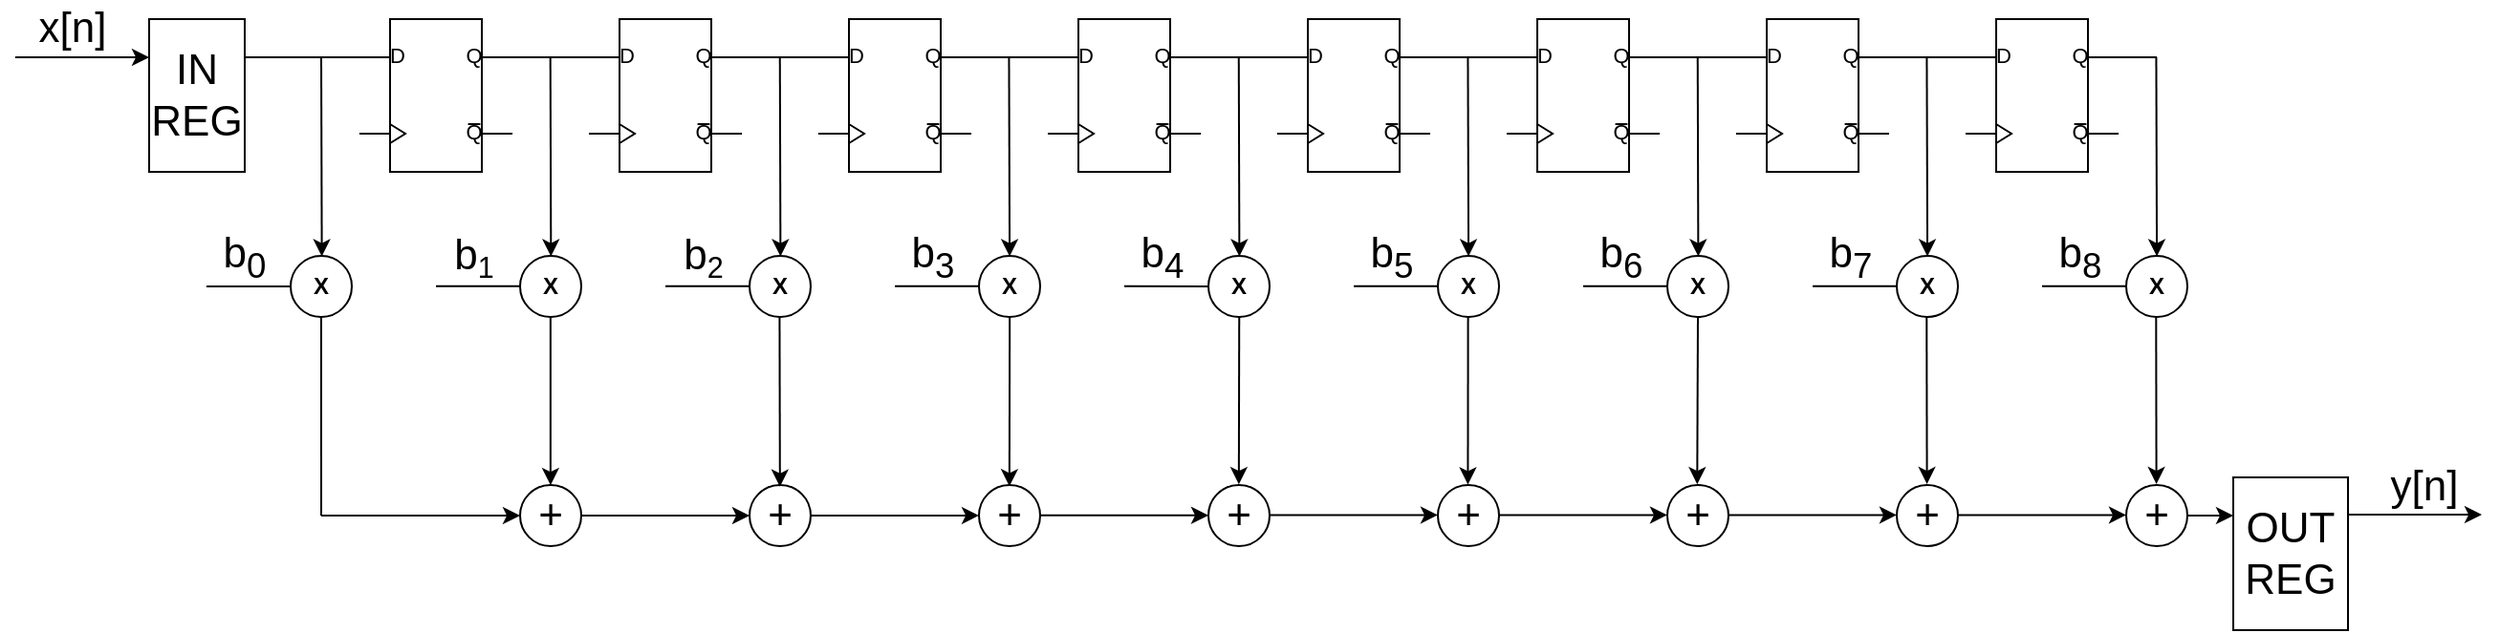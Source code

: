 <mxfile version="20.5.1" type="github">
  <diagram id="So9W05aZkh12LMQrSw-Z" name="Pagina-1">
    <mxGraphModel dx="2565" dy="1108" grid="1" gridSize="10" guides="1" tooltips="1" connect="1" arrows="1" fold="1" page="0" pageScale="1" pageWidth="1169" pageHeight="827" math="0" shadow="0">
      <root>
        <mxCell id="0" />
        <mxCell id="1" parent="0" />
        <mxCell id="5ZXzdSFtfzvd6fi8v0EP-1" value="" style="verticalLabelPosition=bottom;shadow=0;dashed=0;align=center;html=1;verticalAlign=top;shape=mxgraph.electrical.logic_gates.d_type_flip-flop;" vertex="1" parent="1">
          <mxGeometry x="700" y="240" width="80" height="80" as="geometry" />
        </mxCell>
        <mxCell id="5ZXzdSFtfzvd6fi8v0EP-2" value="" style="verticalLabelPosition=bottom;shadow=0;dashed=0;align=center;html=1;verticalAlign=top;shape=mxgraph.electrical.logic_gates.d_type_flip-flop;" vertex="1" parent="1">
          <mxGeometry x="-140" y="240" width="80" height="80" as="geometry" />
        </mxCell>
        <mxCell id="5ZXzdSFtfzvd6fi8v0EP-3" value="" style="verticalLabelPosition=bottom;shadow=0;dashed=0;align=center;html=1;verticalAlign=top;shape=mxgraph.electrical.logic_gates.d_type_flip-flop;" vertex="1" parent="1">
          <mxGeometry x="-20" y="240" width="80" height="80" as="geometry" />
        </mxCell>
        <mxCell id="5ZXzdSFtfzvd6fi8v0EP-4" value="" style="verticalLabelPosition=bottom;shadow=0;dashed=0;align=center;html=1;verticalAlign=top;shape=mxgraph.electrical.logic_gates.d_type_flip-flop;" vertex="1" parent="1">
          <mxGeometry x="100" y="240" width="80" height="80" as="geometry" />
        </mxCell>
        <mxCell id="5ZXzdSFtfzvd6fi8v0EP-5" value="" style="verticalLabelPosition=bottom;shadow=0;dashed=0;align=center;html=1;verticalAlign=top;shape=mxgraph.electrical.logic_gates.d_type_flip-flop;" vertex="1" parent="1">
          <mxGeometry x="220" y="240" width="80" height="80" as="geometry" />
        </mxCell>
        <mxCell id="5ZXzdSFtfzvd6fi8v0EP-6" value="" style="verticalLabelPosition=bottom;shadow=0;dashed=0;align=center;html=1;verticalAlign=top;shape=mxgraph.electrical.logic_gates.d_type_flip-flop;" vertex="1" parent="1">
          <mxGeometry x="340" y="240" width="80" height="80" as="geometry" />
        </mxCell>
        <mxCell id="5ZXzdSFtfzvd6fi8v0EP-7" value="" style="verticalLabelPosition=bottom;shadow=0;dashed=0;align=center;html=1;verticalAlign=top;shape=mxgraph.electrical.logic_gates.d_type_flip-flop;" vertex="1" parent="1">
          <mxGeometry x="460" y="240" width="80" height="80" as="geometry" />
        </mxCell>
        <mxCell id="5ZXzdSFtfzvd6fi8v0EP-8" value="" style="verticalLabelPosition=bottom;shadow=0;dashed=0;align=center;html=1;verticalAlign=top;shape=mxgraph.electrical.logic_gates.d_type_flip-flop;" vertex="1" parent="1">
          <mxGeometry x="580" y="240" width="80" height="80" as="geometry" />
        </mxCell>
        <mxCell id="5ZXzdSFtfzvd6fi8v0EP-9" value="" style="verticalLabelPosition=bottom;shadow=0;dashed=0;align=center;html=1;verticalAlign=top;shape=mxgraph.electrical.logic_gates.inverting_contact;" vertex="1" parent="1">
          <mxGeometry x="-180" y="360" width="40" height="40" as="geometry" />
        </mxCell>
        <mxCell id="5ZXzdSFtfzvd6fi8v0EP-10" value="" style="verticalLabelPosition=bottom;shadow=0;dashed=0;align=center;html=1;verticalAlign=top;shape=mxgraph.electrical.logic_gates.inverting_contact;" vertex="1" parent="1">
          <mxGeometry x="-60" y="360" width="40" height="40" as="geometry" />
        </mxCell>
        <mxCell id="5ZXzdSFtfzvd6fi8v0EP-11" value="" style="verticalLabelPosition=bottom;shadow=0;dashed=0;align=center;html=1;verticalAlign=top;shape=mxgraph.electrical.logic_gates.inverting_contact;" vertex="1" parent="1">
          <mxGeometry x="60" y="360" width="40" height="40" as="geometry" />
        </mxCell>
        <mxCell id="5ZXzdSFtfzvd6fi8v0EP-12" value="" style="verticalLabelPosition=bottom;shadow=0;dashed=0;align=center;html=1;verticalAlign=top;shape=mxgraph.electrical.logic_gates.inverting_contact;" vertex="1" parent="1">
          <mxGeometry x="180" y="360" width="40" height="40" as="geometry" />
        </mxCell>
        <mxCell id="5ZXzdSFtfzvd6fi8v0EP-13" value="" style="verticalLabelPosition=bottom;shadow=0;dashed=0;align=center;html=1;verticalAlign=top;shape=mxgraph.electrical.logic_gates.inverting_contact;" vertex="1" parent="1">
          <mxGeometry x="300" y="360" width="40" height="40" as="geometry" />
        </mxCell>
        <mxCell id="5ZXzdSFtfzvd6fi8v0EP-14" value="" style="verticalLabelPosition=bottom;shadow=0;dashed=0;align=center;html=1;verticalAlign=top;shape=mxgraph.electrical.logic_gates.inverting_contact;" vertex="1" parent="1">
          <mxGeometry x="420" y="360" width="40" height="40" as="geometry" />
        </mxCell>
        <mxCell id="5ZXzdSFtfzvd6fi8v0EP-15" value="" style="verticalLabelPosition=bottom;shadow=0;dashed=0;align=center;html=1;verticalAlign=top;shape=mxgraph.electrical.logic_gates.inverting_contact;" vertex="1" parent="1">
          <mxGeometry x="540" y="360" width="40" height="40" as="geometry" />
        </mxCell>
        <mxCell id="5ZXzdSFtfzvd6fi8v0EP-16" value="" style="verticalLabelPosition=bottom;shadow=0;dashed=0;align=center;html=1;verticalAlign=top;shape=mxgraph.electrical.logic_gates.inverting_contact;" vertex="1" parent="1">
          <mxGeometry x="660" y="360" width="40" height="40" as="geometry" />
        </mxCell>
        <mxCell id="5ZXzdSFtfzvd6fi8v0EP-17" value="" style="verticalLabelPosition=bottom;shadow=0;dashed=0;align=center;html=1;verticalAlign=top;shape=mxgraph.electrical.logic_gates.inverting_contact;" vertex="1" parent="1">
          <mxGeometry x="-60" y="480" width="40" height="40" as="geometry" />
        </mxCell>
        <mxCell id="5ZXzdSFtfzvd6fi8v0EP-18" value="" style="verticalLabelPosition=bottom;shadow=0;dashed=0;align=center;html=1;verticalAlign=top;shape=mxgraph.electrical.logic_gates.inverting_contact;" vertex="1" parent="1">
          <mxGeometry x="60" y="480" width="40" height="40" as="geometry" />
        </mxCell>
        <mxCell id="5ZXzdSFtfzvd6fi8v0EP-19" value="" style="verticalLabelPosition=bottom;shadow=0;dashed=0;align=center;html=1;verticalAlign=top;shape=mxgraph.electrical.logic_gates.inverting_contact;" vertex="1" parent="1">
          <mxGeometry x="180" y="480" width="40" height="40" as="geometry" />
        </mxCell>
        <mxCell id="5ZXzdSFtfzvd6fi8v0EP-20" value="" style="verticalLabelPosition=bottom;shadow=0;dashed=0;align=center;html=1;verticalAlign=top;shape=mxgraph.electrical.logic_gates.inverting_contact;" vertex="1" parent="1">
          <mxGeometry x="300" y="480" width="40" height="40" as="geometry" />
        </mxCell>
        <mxCell id="5ZXzdSFtfzvd6fi8v0EP-21" value="" style="verticalLabelPosition=bottom;shadow=0;dashed=0;align=center;html=1;verticalAlign=top;shape=mxgraph.electrical.logic_gates.inverting_contact;" vertex="1" parent="1">
          <mxGeometry x="420" y="480" width="40" height="40" as="geometry" />
        </mxCell>
        <mxCell id="5ZXzdSFtfzvd6fi8v0EP-22" value="" style="verticalLabelPosition=bottom;shadow=0;dashed=0;align=center;html=1;verticalAlign=top;shape=mxgraph.electrical.logic_gates.inverting_contact;" vertex="1" parent="1">
          <mxGeometry x="540" y="480" width="40" height="40" as="geometry" />
        </mxCell>
        <mxCell id="5ZXzdSFtfzvd6fi8v0EP-23" value="" style="verticalLabelPosition=bottom;shadow=0;dashed=0;align=center;html=1;verticalAlign=top;shape=mxgraph.electrical.logic_gates.inverting_contact;" vertex="1" parent="1">
          <mxGeometry x="660" y="480" width="40" height="40" as="geometry" />
        </mxCell>
        <mxCell id="5ZXzdSFtfzvd6fi8v0EP-24" value="" style="endArrow=none;html=1;rounded=0;entryX=0;entryY=0.25;entryDx=0;entryDy=0;entryPerimeter=0;exitX=1;exitY=0.25;exitDx=0;exitDy=0;" edge="1" parent="1" source="5ZXzdSFtfzvd6fi8v0EP-105" target="5ZXzdSFtfzvd6fi8v0EP-2">
          <mxGeometry width="50" height="50" relative="1" as="geometry">
            <mxPoint x="-180" y="260" as="sourcePoint" />
            <mxPoint x="-130" y="210" as="targetPoint" />
          </mxGeometry>
        </mxCell>
        <mxCell id="5ZXzdSFtfzvd6fi8v0EP-25" value="" style="endArrow=none;html=1;rounded=0;entryX=0;entryY=0.25;entryDx=0;entryDy=0;entryPerimeter=0;" edge="1" parent="1">
          <mxGeometry width="50" height="50" relative="1" as="geometry">
            <mxPoint x="-60" y="260" as="sourcePoint" />
            <mxPoint x="-20" y="260" as="targetPoint" />
          </mxGeometry>
        </mxCell>
        <mxCell id="5ZXzdSFtfzvd6fi8v0EP-26" value="" style="endArrow=none;html=1;rounded=0;entryX=0;entryY=0.25;entryDx=0;entryDy=0;entryPerimeter=0;" edge="1" parent="1">
          <mxGeometry width="50" height="50" relative="1" as="geometry">
            <mxPoint x="60" y="260" as="sourcePoint" />
            <mxPoint x="100" y="260" as="targetPoint" />
          </mxGeometry>
        </mxCell>
        <mxCell id="5ZXzdSFtfzvd6fi8v0EP-27" value="" style="endArrow=none;html=1;rounded=0;entryX=0;entryY=0.25;entryDx=0;entryDy=0;entryPerimeter=0;" edge="1" parent="1">
          <mxGeometry width="50" height="50" relative="1" as="geometry">
            <mxPoint x="180" y="260" as="sourcePoint" />
            <mxPoint x="220" y="260" as="targetPoint" />
          </mxGeometry>
        </mxCell>
        <mxCell id="5ZXzdSFtfzvd6fi8v0EP-28" value="" style="endArrow=none;html=1;rounded=0;entryX=0;entryY=0.25;entryDx=0;entryDy=0;entryPerimeter=0;" edge="1" parent="1">
          <mxGeometry width="50" height="50" relative="1" as="geometry">
            <mxPoint x="300" y="260" as="sourcePoint" />
            <mxPoint x="340" y="260" as="targetPoint" />
          </mxGeometry>
        </mxCell>
        <mxCell id="5ZXzdSFtfzvd6fi8v0EP-29" value="" style="endArrow=none;html=1;rounded=0;entryX=0;entryY=0.25;entryDx=0;entryDy=0;entryPerimeter=0;" edge="1" parent="1">
          <mxGeometry width="50" height="50" relative="1" as="geometry">
            <mxPoint x="420" y="260" as="sourcePoint" />
            <mxPoint x="460" y="260" as="targetPoint" />
          </mxGeometry>
        </mxCell>
        <mxCell id="5ZXzdSFtfzvd6fi8v0EP-30" value="" style="endArrow=none;html=1;rounded=0;entryX=0;entryY=0.25;entryDx=0;entryDy=0;entryPerimeter=0;" edge="1" parent="1">
          <mxGeometry width="50" height="50" relative="1" as="geometry">
            <mxPoint x="540" y="260" as="sourcePoint" />
            <mxPoint x="580" y="260" as="targetPoint" />
          </mxGeometry>
        </mxCell>
        <mxCell id="5ZXzdSFtfzvd6fi8v0EP-31" value="" style="endArrow=none;html=1;rounded=0;entryX=0.1;entryY=0.5;entryDx=0;entryDy=0;entryPerimeter=0;" edge="1" parent="1" target="5ZXzdSFtfzvd6fi8v0EP-9">
          <mxGeometry width="50" height="50" relative="1" as="geometry">
            <mxPoint x="-220" y="379.94" as="sourcePoint" />
            <mxPoint x="-180" y="379.94" as="targetPoint" />
          </mxGeometry>
        </mxCell>
        <mxCell id="5ZXzdSFtfzvd6fi8v0EP-32" value="" style="endArrow=none;html=1;rounded=0;entryX=0.1;entryY=0.5;entryDx=0;entryDy=0;entryPerimeter=0;" edge="1" parent="1">
          <mxGeometry width="50" height="50" relative="1" as="geometry">
            <mxPoint x="-100" y="379.86" as="sourcePoint" />
            <mxPoint x="-56.0" y="379.92" as="targetPoint" />
          </mxGeometry>
        </mxCell>
        <mxCell id="5ZXzdSFtfzvd6fi8v0EP-33" value="" style="endArrow=none;html=1;rounded=0;entryX=0.1;entryY=0.5;entryDx=0;entryDy=0;entryPerimeter=0;" edge="1" parent="1">
          <mxGeometry width="50" height="50" relative="1" as="geometry">
            <mxPoint x="20" y="379.86" as="sourcePoint" />
            <mxPoint x="64.0" y="379.92" as="targetPoint" />
          </mxGeometry>
        </mxCell>
        <mxCell id="5ZXzdSFtfzvd6fi8v0EP-34" value="" style="endArrow=none;html=1;rounded=0;entryX=0.1;entryY=0.5;entryDx=0;entryDy=0;entryPerimeter=0;" edge="1" parent="1">
          <mxGeometry width="50" height="50" relative="1" as="geometry">
            <mxPoint x="140" y="379.86" as="sourcePoint" />
            <mxPoint x="184.0" y="379.92" as="targetPoint" />
          </mxGeometry>
        </mxCell>
        <mxCell id="5ZXzdSFtfzvd6fi8v0EP-35" value="" style="endArrow=none;html=1;rounded=0;entryX=0.1;entryY=0.5;entryDx=0;entryDy=0;entryPerimeter=0;" edge="1" parent="1">
          <mxGeometry width="50" height="50" relative="1" as="geometry">
            <mxPoint x="260" y="379.9" as="sourcePoint" />
            <mxPoint x="304.0" y="379.96" as="targetPoint" />
          </mxGeometry>
        </mxCell>
        <mxCell id="5ZXzdSFtfzvd6fi8v0EP-36" value="" style="endArrow=none;html=1;rounded=0;entryX=0.1;entryY=0.5;entryDx=0;entryDy=0;entryPerimeter=0;" edge="1" parent="1">
          <mxGeometry width="50" height="50" relative="1" as="geometry">
            <mxPoint x="380" y="379.82" as="sourcePoint" />
            <mxPoint x="424.0" y="379.88" as="targetPoint" />
          </mxGeometry>
        </mxCell>
        <mxCell id="5ZXzdSFtfzvd6fi8v0EP-37" value="" style="endArrow=none;html=1;rounded=0;entryX=0.1;entryY=0.5;entryDx=0;entryDy=0;entryPerimeter=0;" edge="1" parent="1">
          <mxGeometry width="50" height="50" relative="1" as="geometry">
            <mxPoint x="500" y="379.82" as="sourcePoint" />
            <mxPoint x="544" y="379.88" as="targetPoint" />
          </mxGeometry>
        </mxCell>
        <mxCell id="5ZXzdSFtfzvd6fi8v0EP-38" value="" style="endArrow=none;html=1;rounded=0;entryX=0.1;entryY=0.5;entryDx=0;entryDy=0;entryPerimeter=0;" edge="1" parent="1">
          <mxGeometry width="50" height="50" relative="1" as="geometry">
            <mxPoint x="620" y="379.82" as="sourcePoint" />
            <mxPoint x="664" y="379.88" as="targetPoint" />
          </mxGeometry>
        </mxCell>
        <mxCell id="5ZXzdSFtfzvd6fi8v0EP-39" value="" style="endArrow=classic;html=1;rounded=0;entryX=0.508;entryY=0.107;entryDx=0;entryDy=0;entryPerimeter=0;" edge="1" parent="1" target="5ZXzdSFtfzvd6fi8v0EP-9">
          <mxGeometry width="50" height="50" relative="1" as="geometry">
            <mxPoint x="-160" y="260" as="sourcePoint" />
            <mxPoint x="-110" y="210" as="targetPoint" />
          </mxGeometry>
        </mxCell>
        <mxCell id="5ZXzdSFtfzvd6fi8v0EP-40" value="" style="endArrow=classic;html=1;rounded=0;entryX=0.508;entryY=0.107;entryDx=0;entryDy=0;entryPerimeter=0;" edge="1" parent="1">
          <mxGeometry width="50" height="50" relative="1" as="geometry">
            <mxPoint x="-40.16" y="260" as="sourcePoint" />
            <mxPoint x="-39.84" y="364.28" as="targetPoint" />
          </mxGeometry>
        </mxCell>
        <mxCell id="5ZXzdSFtfzvd6fi8v0EP-41" value="" style="endArrow=classic;html=1;rounded=0;entryX=0.508;entryY=0.107;entryDx=0;entryDy=0;entryPerimeter=0;" edge="1" parent="1">
          <mxGeometry width="50" height="50" relative="1" as="geometry">
            <mxPoint x="79.88" y="260" as="sourcePoint" />
            <mxPoint x="80.2" y="364.28" as="targetPoint" />
          </mxGeometry>
        </mxCell>
        <mxCell id="5ZXzdSFtfzvd6fi8v0EP-42" value="" style="endArrow=classic;html=1;rounded=0;entryX=0.508;entryY=0.107;entryDx=0;entryDy=0;entryPerimeter=0;" edge="1" parent="1">
          <mxGeometry width="50" height="50" relative="1" as="geometry">
            <mxPoint x="199.72" y="260" as="sourcePoint" />
            <mxPoint x="200.04" y="364.28" as="targetPoint" />
          </mxGeometry>
        </mxCell>
        <mxCell id="5ZXzdSFtfzvd6fi8v0EP-43" value="" style="endArrow=classic;html=1;rounded=0;entryX=0.508;entryY=0.107;entryDx=0;entryDy=0;entryPerimeter=0;" edge="1" parent="1">
          <mxGeometry width="50" height="50" relative="1" as="geometry">
            <mxPoint x="319.88" y="260" as="sourcePoint" />
            <mxPoint x="320.2" y="364.28" as="targetPoint" />
          </mxGeometry>
        </mxCell>
        <mxCell id="5ZXzdSFtfzvd6fi8v0EP-44" value="" style="endArrow=classic;html=1;rounded=0;entryX=0.508;entryY=0.107;entryDx=0;entryDy=0;entryPerimeter=0;" edge="1" parent="1">
          <mxGeometry width="50" height="50" relative="1" as="geometry">
            <mxPoint x="439.72" y="260" as="sourcePoint" />
            <mxPoint x="440.04" y="364.28" as="targetPoint" />
          </mxGeometry>
        </mxCell>
        <mxCell id="5ZXzdSFtfzvd6fi8v0EP-45" value="" style="endArrow=classic;html=1;rounded=0;entryX=0.508;entryY=0.107;entryDx=0;entryDy=0;entryPerimeter=0;" edge="1" parent="1">
          <mxGeometry width="50" height="50" relative="1" as="geometry">
            <mxPoint x="559.88" y="260" as="sourcePoint" />
            <mxPoint x="560.2" y="364.28" as="targetPoint" />
          </mxGeometry>
        </mxCell>
        <mxCell id="5ZXzdSFtfzvd6fi8v0EP-46" value="" style="endArrow=classic;html=1;rounded=0;entryX=0.508;entryY=0.107;entryDx=0;entryDy=0;entryPerimeter=0;" edge="1" parent="1">
          <mxGeometry width="50" height="50" relative="1" as="geometry">
            <mxPoint x="679.72" y="260" as="sourcePoint" />
            <mxPoint x="680.04" y="364.28" as="targetPoint" />
          </mxGeometry>
        </mxCell>
        <mxCell id="5ZXzdSFtfzvd6fi8v0EP-48" value="" style="endArrow=none;html=1;rounded=0;exitX=1;exitY=0.25;exitDx=0;exitDy=0;exitPerimeter=0;entryX=0;entryY=0.25;entryDx=0;entryDy=0;entryPerimeter=0;" edge="1" parent="1" source="5ZXzdSFtfzvd6fi8v0EP-8" target="5ZXzdSFtfzvd6fi8v0EP-1">
          <mxGeometry width="50" height="50" relative="1" as="geometry">
            <mxPoint x="630" y="310" as="sourcePoint" />
            <mxPoint x="680" y="260" as="targetPoint" />
          </mxGeometry>
        </mxCell>
        <mxCell id="5ZXzdSFtfzvd6fi8v0EP-50" value="" style="endArrow=none;html=1;rounded=0;entryX=0.499;entryY=0.899;entryDx=0;entryDy=0;entryPerimeter=0;" edge="1" parent="1" target="5ZXzdSFtfzvd6fi8v0EP-9">
          <mxGeometry width="50" height="50" relative="1" as="geometry">
            <mxPoint x="-160" y="500" as="sourcePoint" />
            <mxPoint x="-160" y="400" as="targetPoint" />
          </mxGeometry>
        </mxCell>
        <mxCell id="5ZXzdSFtfzvd6fi8v0EP-52" value="" style="endArrow=classic;html=1;rounded=0;entryX=0.1;entryY=0.5;entryDx=0;entryDy=0;entryPerimeter=0;" edge="1" parent="1" target="5ZXzdSFtfzvd6fi8v0EP-17">
          <mxGeometry width="50" height="50" relative="1" as="geometry">
            <mxPoint x="-160" y="500" as="sourcePoint" />
            <mxPoint x="-110" y="450" as="targetPoint" />
          </mxGeometry>
        </mxCell>
        <mxCell id="5ZXzdSFtfzvd6fi8v0EP-54" value="" style="endArrow=classic;html=1;rounded=0;exitX=0.498;exitY=0.906;exitDx=0;exitDy=0;exitPerimeter=0;entryX=0.498;entryY=0.102;entryDx=0;entryDy=0;entryPerimeter=0;" edge="1" parent="1" source="5ZXzdSFtfzvd6fi8v0EP-10" target="5ZXzdSFtfzvd6fi8v0EP-17">
          <mxGeometry width="50" height="50" relative="1" as="geometry">
            <mxPoint x="-40" y="400" as="sourcePoint" />
            <mxPoint x="10" y="350" as="targetPoint" />
          </mxGeometry>
        </mxCell>
        <mxCell id="5ZXzdSFtfzvd6fi8v0EP-55" value="" style="endArrow=classic;html=1;rounded=0;exitX=0.493;exitY=0.906;exitDx=0;exitDy=0;exitPerimeter=0;entryX=0.498;entryY=0.122;entryDx=0;entryDy=0;entryPerimeter=0;" edge="1" parent="1" source="5ZXzdSFtfzvd6fi8v0EP-11" target="5ZXzdSFtfzvd6fi8v0EP-18">
          <mxGeometry width="50" height="50" relative="1" as="geometry">
            <mxPoint x="79.81" y="400.0" as="sourcePoint" />
            <mxPoint x="79.81" y="487.84" as="targetPoint" />
          </mxGeometry>
        </mxCell>
        <mxCell id="5ZXzdSFtfzvd6fi8v0EP-56" value="" style="endArrow=classic;html=1;rounded=0;exitX=0.502;exitY=0.906;exitDx=0;exitDy=0;exitPerimeter=0;entryX=0.498;entryY=0.117;entryDx=0;entryDy=0;entryPerimeter=0;" edge="1" parent="1" source="5ZXzdSFtfzvd6fi8v0EP-12" target="5ZXzdSFtfzvd6fi8v0EP-19">
          <mxGeometry width="50" height="50" relative="1" as="geometry">
            <mxPoint x="199.9" y="400" as="sourcePoint" />
            <mxPoint x="200.1" y="488.64" as="targetPoint" />
          </mxGeometry>
        </mxCell>
        <mxCell id="5ZXzdSFtfzvd6fi8v0EP-57" value="" style="endArrow=classic;html=1;rounded=0;exitX=0.9;exitY=0.5;exitDx=0;exitDy=0;exitPerimeter=0;entryX=0.1;entryY=0.5;entryDx=0;entryDy=0;entryPerimeter=0;" edge="1" parent="1" source="5ZXzdSFtfzvd6fi8v0EP-17" target="5ZXzdSFtfzvd6fi8v0EP-18">
          <mxGeometry width="50" height="50" relative="1" as="geometry">
            <mxPoint x="-20" y="500" as="sourcePoint" />
            <mxPoint x="30" y="450" as="targetPoint" />
          </mxGeometry>
        </mxCell>
        <mxCell id="5ZXzdSFtfzvd6fi8v0EP-58" value="" style="endArrow=classic;html=1;rounded=0;exitX=0.9;exitY=0.5;exitDx=0;exitDy=0;exitPerimeter=0;entryX=0.1;entryY=0.5;entryDx=0;entryDy=0;entryPerimeter=0;" edge="1" parent="1">
          <mxGeometry width="50" height="50" relative="1" as="geometry">
            <mxPoint x="96" y="499.96" as="sourcePoint" />
            <mxPoint x="184.0" y="499.96" as="targetPoint" />
          </mxGeometry>
        </mxCell>
        <mxCell id="5ZXzdSFtfzvd6fi8v0EP-59" value="" style="endArrow=classic;html=1;rounded=0;exitX=0.9;exitY=0.5;exitDx=0;exitDy=0;exitPerimeter=0;entryX=0.1;entryY=0.5;entryDx=0;entryDy=0;entryPerimeter=0;" edge="1" parent="1">
          <mxGeometry width="50" height="50" relative="1" as="geometry">
            <mxPoint x="216" y="499.91" as="sourcePoint" />
            <mxPoint x="304.0" y="499.91" as="targetPoint" />
          </mxGeometry>
        </mxCell>
        <mxCell id="5ZXzdSFtfzvd6fi8v0EP-60" value="" style="endArrow=classic;html=1;rounded=0;exitX=0.9;exitY=0.5;exitDx=0;exitDy=0;exitPerimeter=0;entryX=0.1;entryY=0.5;entryDx=0;entryDy=0;entryPerimeter=0;" edge="1" parent="1">
          <mxGeometry width="50" height="50" relative="1" as="geometry">
            <mxPoint x="336" y="499.72" as="sourcePoint" />
            <mxPoint x="424.0" y="499.72" as="targetPoint" />
          </mxGeometry>
        </mxCell>
        <mxCell id="5ZXzdSFtfzvd6fi8v0EP-61" value="" style="endArrow=classic;html=1;rounded=0;exitX=0.9;exitY=0.5;exitDx=0;exitDy=0;exitPerimeter=0;entryX=0.1;entryY=0.5;entryDx=0;entryDy=0;entryPerimeter=0;" edge="1" parent="1">
          <mxGeometry width="50" height="50" relative="1" as="geometry">
            <mxPoint x="456" y="499.72" as="sourcePoint" />
            <mxPoint x="544.0" y="499.72" as="targetPoint" />
          </mxGeometry>
        </mxCell>
        <mxCell id="5ZXzdSFtfzvd6fi8v0EP-62" value="" style="endArrow=classic;html=1;rounded=0;exitX=0.9;exitY=0.5;exitDx=0;exitDy=0;exitPerimeter=0;entryX=0.1;entryY=0.5;entryDx=0;entryDy=0;entryPerimeter=0;" edge="1" parent="1">
          <mxGeometry width="50" height="50" relative="1" as="geometry">
            <mxPoint x="576" y="499.72" as="sourcePoint" />
            <mxPoint x="664.0" y="499.72" as="targetPoint" />
          </mxGeometry>
        </mxCell>
        <mxCell id="5ZXzdSFtfzvd6fi8v0EP-64" value="" style="endArrow=classic;html=1;rounded=0;exitX=0.503;exitY=0.898;exitDx=0;exitDy=0;exitPerimeter=0;entryX=0.498;entryY=0.09;entryDx=0;entryDy=0;entryPerimeter=0;" edge="1" parent="1" source="5ZXzdSFtfzvd6fi8v0EP-13" target="5ZXzdSFtfzvd6fi8v0EP-20">
          <mxGeometry width="50" height="50" relative="1" as="geometry">
            <mxPoint x="320" y="400" as="sourcePoint" />
            <mxPoint x="370" y="350" as="targetPoint" />
          </mxGeometry>
        </mxCell>
        <mxCell id="5ZXzdSFtfzvd6fi8v0EP-65" value="" style="endArrow=classic;html=1;rounded=0;exitX=0.495;exitY=0.9;exitDx=0;exitDy=0;exitPerimeter=0;entryX=0.493;entryY=0.093;entryDx=0;entryDy=0;entryPerimeter=0;" edge="1" parent="1" source="5ZXzdSFtfzvd6fi8v0EP-14" target="5ZXzdSFtfzvd6fi8v0EP-21">
          <mxGeometry width="50" height="50" relative="1" as="geometry">
            <mxPoint x="439.72" y="400" as="sourcePoint" />
            <mxPoint x="439.72" y="480" as="targetPoint" />
          </mxGeometry>
        </mxCell>
        <mxCell id="5ZXzdSFtfzvd6fi8v0EP-66" value="" style="endArrow=classic;html=1;rounded=0;exitX=0.5;exitY=0.902;exitDx=0;exitDy=0;exitPerimeter=0;entryX=0.491;entryY=0.09;entryDx=0;entryDy=0;entryPerimeter=0;" edge="1" parent="1" source="5ZXzdSFtfzvd6fi8v0EP-15" target="5ZXzdSFtfzvd6fi8v0EP-22">
          <mxGeometry width="50" height="50" relative="1" as="geometry">
            <mxPoint x="559.72" y="400" as="sourcePoint" />
            <mxPoint x="559.72" y="480" as="targetPoint" />
          </mxGeometry>
        </mxCell>
        <mxCell id="5ZXzdSFtfzvd6fi8v0EP-67" value="" style="endArrow=classic;html=1;rounded=0;exitX=0.491;exitY=0.902;exitDx=0;exitDy=0;exitPerimeter=0;entryX=0.495;entryY=0.088;entryDx=0;entryDy=0;entryPerimeter=0;" edge="1" parent="1" source="5ZXzdSFtfzvd6fi8v0EP-16" target="5ZXzdSFtfzvd6fi8v0EP-23">
          <mxGeometry width="50" height="50" relative="1" as="geometry">
            <mxPoint x="679.72" y="400" as="sourcePoint" />
            <mxPoint x="679.72" y="480" as="targetPoint" />
          </mxGeometry>
        </mxCell>
        <mxCell id="5ZXzdSFtfzvd6fi8v0EP-68" value="&lt;b&gt;X&lt;/b&gt;" style="text;html=1;strokeColor=none;fillColor=none;align=center;verticalAlign=middle;whiteSpace=wrap;rounded=0;" vertex="1" parent="1">
          <mxGeometry x="-170" y="370" width="20" height="20" as="geometry" />
        </mxCell>
        <mxCell id="5ZXzdSFtfzvd6fi8v0EP-69" value="&lt;b&gt;X&lt;/b&gt;" style="text;html=1;strokeColor=none;fillColor=none;align=center;verticalAlign=middle;whiteSpace=wrap;rounded=0;" vertex="1" parent="1">
          <mxGeometry x="-50" y="370" width="20" height="20" as="geometry" />
        </mxCell>
        <mxCell id="5ZXzdSFtfzvd6fi8v0EP-70" value="&lt;b&gt;X&lt;/b&gt;" style="text;html=1;strokeColor=none;fillColor=none;align=center;verticalAlign=middle;whiteSpace=wrap;rounded=0;" vertex="1" parent="1">
          <mxGeometry x="70" y="370" width="20" height="20" as="geometry" />
        </mxCell>
        <mxCell id="5ZXzdSFtfzvd6fi8v0EP-71" value="&lt;b&gt;X&lt;/b&gt;" style="text;html=1;strokeColor=none;fillColor=none;align=center;verticalAlign=middle;whiteSpace=wrap;rounded=0;" vertex="1" parent="1">
          <mxGeometry x="190" y="370" width="20" height="20" as="geometry" />
        </mxCell>
        <mxCell id="5ZXzdSFtfzvd6fi8v0EP-72" value="&lt;b&gt;X&lt;/b&gt;" style="text;html=1;strokeColor=none;fillColor=none;align=center;verticalAlign=middle;whiteSpace=wrap;rounded=0;" vertex="1" parent="1">
          <mxGeometry x="310" y="370" width="20" height="20" as="geometry" />
        </mxCell>
        <mxCell id="5ZXzdSFtfzvd6fi8v0EP-73" value="&lt;b&gt;X&lt;/b&gt;" style="text;html=1;strokeColor=none;fillColor=none;align=center;verticalAlign=middle;whiteSpace=wrap;rounded=0;" vertex="1" parent="1">
          <mxGeometry x="430" y="370" width="20" height="20" as="geometry" />
        </mxCell>
        <mxCell id="5ZXzdSFtfzvd6fi8v0EP-74" value="&lt;b&gt;X&lt;/b&gt;" style="text;html=1;strokeColor=none;fillColor=none;align=center;verticalAlign=middle;whiteSpace=wrap;rounded=0;" vertex="1" parent="1">
          <mxGeometry x="550" y="370" width="20" height="20" as="geometry" />
        </mxCell>
        <mxCell id="5ZXzdSFtfzvd6fi8v0EP-75" value="&lt;b&gt;X&lt;/b&gt;" style="text;html=1;strokeColor=none;fillColor=none;align=center;verticalAlign=middle;whiteSpace=wrap;rounded=0;" vertex="1" parent="1">
          <mxGeometry x="670" y="370" width="20" height="20" as="geometry" />
        </mxCell>
        <mxCell id="5ZXzdSFtfzvd6fi8v0EP-76" value="&lt;font style=&quot;font-size: 22px;&quot;&gt;+&lt;/font&gt;" style="text;html=1;strokeColor=none;fillColor=none;align=center;verticalAlign=middle;whiteSpace=wrap;rounded=0;" vertex="1" parent="1">
          <mxGeometry x="-50" y="490" width="20" height="20" as="geometry" />
        </mxCell>
        <mxCell id="5ZXzdSFtfzvd6fi8v0EP-77" value="&lt;font style=&quot;font-size: 22px;&quot;&gt;+&lt;/font&gt;" style="text;html=1;strokeColor=none;fillColor=none;align=center;verticalAlign=middle;whiteSpace=wrap;rounded=0;" vertex="1" parent="1">
          <mxGeometry x="70" y="490" width="20" height="20" as="geometry" />
        </mxCell>
        <mxCell id="5ZXzdSFtfzvd6fi8v0EP-79" value="&lt;font style=&quot;font-size: 22px;&quot;&gt;+&lt;/font&gt;" style="text;html=1;strokeColor=none;fillColor=none;align=center;verticalAlign=middle;whiteSpace=wrap;rounded=0;" vertex="1" parent="1">
          <mxGeometry x="190" y="490" width="20" height="20" as="geometry" />
        </mxCell>
        <mxCell id="5ZXzdSFtfzvd6fi8v0EP-80" value="&lt;font style=&quot;font-size: 22px;&quot;&gt;+&lt;/font&gt;" style="text;html=1;strokeColor=none;fillColor=none;align=center;verticalAlign=middle;whiteSpace=wrap;rounded=0;" vertex="1" parent="1">
          <mxGeometry x="550" y="490" width="20" height="20" as="geometry" />
        </mxCell>
        <mxCell id="5ZXzdSFtfzvd6fi8v0EP-81" value="&lt;font style=&quot;font-size: 22px;&quot;&gt;+&lt;/font&gt;" style="text;html=1;strokeColor=none;fillColor=none;align=center;verticalAlign=middle;whiteSpace=wrap;rounded=0;" vertex="1" parent="1">
          <mxGeometry x="430" y="490" width="20" height="20" as="geometry" />
        </mxCell>
        <mxCell id="5ZXzdSFtfzvd6fi8v0EP-82" value="&lt;font style=&quot;font-size: 22px;&quot;&gt;+&lt;/font&gt;" style="text;html=1;strokeColor=none;fillColor=none;align=center;verticalAlign=middle;whiteSpace=wrap;rounded=0;" vertex="1" parent="1">
          <mxGeometry x="310" y="490" width="20" height="20" as="geometry" />
        </mxCell>
        <mxCell id="5ZXzdSFtfzvd6fi8v0EP-83" value="&lt;font style=&quot;font-size: 22px;&quot;&gt;+&lt;/font&gt;" style="text;html=1;strokeColor=none;fillColor=none;align=center;verticalAlign=middle;whiteSpace=wrap;rounded=0;" vertex="1" parent="1">
          <mxGeometry x="670" y="490" width="20" height="20" as="geometry" />
        </mxCell>
        <mxCell id="5ZXzdSFtfzvd6fi8v0EP-86" value="&lt;span style=&quot;&quot;&gt;b&lt;/span&gt;&lt;sub style=&quot;&quot;&gt;0&lt;/sub&gt;" style="text;html=1;strokeColor=none;fillColor=none;align=center;verticalAlign=middle;whiteSpace=wrap;rounded=0;fontSize=22;" vertex="1" parent="1">
          <mxGeometry x="-220" y="350" width="40" height="30" as="geometry" />
        </mxCell>
        <mxCell id="5ZXzdSFtfzvd6fi8v0EP-87" value="b&lt;span style=&quot;font-size: 18.333px;&quot;&gt;&lt;sub&gt;1&lt;/sub&gt;&lt;/span&gt;" style="text;html=1;strokeColor=none;fillColor=none;align=center;verticalAlign=middle;whiteSpace=wrap;rounded=0;fontSize=22;" vertex="1" parent="1">
          <mxGeometry x="-100" y="350" width="40" height="30" as="geometry" />
        </mxCell>
        <mxCell id="5ZXzdSFtfzvd6fi8v0EP-88" value="b&lt;span style=&quot;font-size: 18.333px;&quot;&gt;&lt;sub&gt;2&lt;/sub&gt;&lt;/span&gt;" style="text;html=1;strokeColor=none;fillColor=none;align=center;verticalAlign=middle;whiteSpace=wrap;rounded=0;fontSize=22;" vertex="1" parent="1">
          <mxGeometry x="20" y="350" width="40" height="30" as="geometry" />
        </mxCell>
        <mxCell id="5ZXzdSFtfzvd6fi8v0EP-89" value="b&lt;sub&gt;3&lt;/sub&gt;" style="text;html=1;strokeColor=none;fillColor=none;align=center;verticalAlign=middle;whiteSpace=wrap;rounded=0;fontSize=22;" vertex="1" parent="1">
          <mxGeometry x="140" y="350" width="40" height="30" as="geometry" />
        </mxCell>
        <mxCell id="5ZXzdSFtfzvd6fi8v0EP-90" value="b&lt;sub&gt;4&lt;/sub&gt;" style="text;html=1;strokeColor=none;fillColor=none;align=center;verticalAlign=middle;whiteSpace=wrap;rounded=0;fontSize=22;" vertex="1" parent="1">
          <mxGeometry x="260" y="350" width="40" height="30" as="geometry" />
        </mxCell>
        <mxCell id="5ZXzdSFtfzvd6fi8v0EP-91" value="b&lt;sub&gt;5&lt;/sub&gt;" style="text;html=1;strokeColor=none;fillColor=none;align=center;verticalAlign=middle;whiteSpace=wrap;rounded=0;fontSize=22;" vertex="1" parent="1">
          <mxGeometry x="380" y="350" width="40" height="30" as="geometry" />
        </mxCell>
        <mxCell id="5ZXzdSFtfzvd6fi8v0EP-92" value="b&lt;sub&gt;6&lt;/sub&gt;" style="text;html=1;strokeColor=none;fillColor=none;align=center;verticalAlign=middle;whiteSpace=wrap;rounded=0;fontSize=22;" vertex="1" parent="1">
          <mxGeometry x="500" y="350" width="40" height="30" as="geometry" />
        </mxCell>
        <mxCell id="5ZXzdSFtfzvd6fi8v0EP-93" value="b&lt;sub&gt;7&lt;/sub&gt;" style="text;html=1;strokeColor=none;fillColor=none;align=center;verticalAlign=middle;whiteSpace=wrap;rounded=0;fontSize=22;" vertex="1" parent="1">
          <mxGeometry x="620" y="350" width="40" height="30" as="geometry" />
        </mxCell>
        <mxCell id="5ZXzdSFtfzvd6fi8v0EP-95" value="" style="verticalLabelPosition=bottom;shadow=0;dashed=0;align=center;html=1;verticalAlign=top;shape=mxgraph.electrical.logic_gates.inverting_contact;" vertex="1" parent="1">
          <mxGeometry x="780" y="360" width="40" height="40" as="geometry" />
        </mxCell>
        <mxCell id="5ZXzdSFtfzvd6fi8v0EP-96" value="" style="verticalLabelPosition=bottom;shadow=0;dashed=0;align=center;html=1;verticalAlign=top;shape=mxgraph.electrical.logic_gates.inverting_contact;" vertex="1" parent="1">
          <mxGeometry x="780" y="480" width="40" height="40" as="geometry" />
        </mxCell>
        <mxCell id="5ZXzdSFtfzvd6fi8v0EP-97" value="" style="endArrow=none;html=1;rounded=0;entryX=0.1;entryY=0.5;entryDx=0;entryDy=0;entryPerimeter=0;" edge="1" parent="1">
          <mxGeometry width="50" height="50" relative="1" as="geometry">
            <mxPoint x="740" y="379.82" as="sourcePoint" />
            <mxPoint x="784" y="379.88" as="targetPoint" />
          </mxGeometry>
        </mxCell>
        <mxCell id="5ZXzdSFtfzvd6fi8v0EP-98" value="" style="endArrow=classic;html=1;rounded=0;entryX=0.508;entryY=0.107;entryDx=0;entryDy=0;entryPerimeter=0;" edge="1" parent="1">
          <mxGeometry width="50" height="50" relative="1" as="geometry">
            <mxPoint x="799.72" y="260" as="sourcePoint" />
            <mxPoint x="800.04" y="364.28" as="targetPoint" />
          </mxGeometry>
        </mxCell>
        <mxCell id="5ZXzdSFtfzvd6fi8v0EP-99" value="" style="endArrow=none;html=1;rounded=0;exitX=1;exitY=0.25;exitDx=0;exitDy=0;exitPerimeter=0;" edge="1" parent="1">
          <mxGeometry width="50" height="50" relative="1" as="geometry">
            <mxPoint x="780" y="260" as="sourcePoint" />
            <mxPoint x="800" y="260" as="targetPoint" />
          </mxGeometry>
        </mxCell>
        <mxCell id="5ZXzdSFtfzvd6fi8v0EP-100" value="" style="endArrow=classic;html=1;rounded=0;exitX=0.491;exitY=0.902;exitDx=0;exitDy=0;exitPerimeter=0;entryX=0.495;entryY=0.088;entryDx=0;entryDy=0;entryPerimeter=0;" edge="1" parent="1" source="5ZXzdSFtfzvd6fi8v0EP-95" target="5ZXzdSFtfzvd6fi8v0EP-96">
          <mxGeometry width="50" height="50" relative="1" as="geometry">
            <mxPoint x="799.72" y="400" as="sourcePoint" />
            <mxPoint x="799.72" y="480" as="targetPoint" />
          </mxGeometry>
        </mxCell>
        <mxCell id="5ZXzdSFtfzvd6fi8v0EP-101" value="&lt;b&gt;X&lt;/b&gt;" style="text;html=1;strokeColor=none;fillColor=none;align=center;verticalAlign=middle;whiteSpace=wrap;rounded=0;" vertex="1" parent="1">
          <mxGeometry x="790" y="370" width="20" height="20" as="geometry" />
        </mxCell>
        <mxCell id="5ZXzdSFtfzvd6fi8v0EP-102" value="&lt;font style=&quot;font-size: 22px;&quot;&gt;+&lt;/font&gt;" style="text;html=1;strokeColor=none;fillColor=none;align=center;verticalAlign=middle;whiteSpace=wrap;rounded=0;" vertex="1" parent="1">
          <mxGeometry x="790" y="490" width="20" height="20" as="geometry" />
        </mxCell>
        <mxCell id="5ZXzdSFtfzvd6fi8v0EP-103" value="b&lt;sub&gt;8&lt;/sub&gt;" style="text;html=1;strokeColor=none;fillColor=none;align=center;verticalAlign=middle;whiteSpace=wrap;rounded=0;fontSize=22;" vertex="1" parent="1">
          <mxGeometry x="740" y="350" width="40" height="30" as="geometry" />
        </mxCell>
        <mxCell id="5ZXzdSFtfzvd6fi8v0EP-104" value="" style="endArrow=classic;html=1;rounded=0;exitX=0.9;exitY=0.5;exitDx=0;exitDy=0;exitPerimeter=0;entryX=0.1;entryY=0.5;entryDx=0;entryDy=0;entryPerimeter=0;" edge="1" parent="1">
          <mxGeometry width="50" height="50" relative="1" as="geometry">
            <mxPoint x="696" y="499.74" as="sourcePoint" />
            <mxPoint x="784" y="499.74" as="targetPoint" />
          </mxGeometry>
        </mxCell>
        <mxCell id="5ZXzdSFtfzvd6fi8v0EP-105" value="IN&lt;br&gt;REG" style="rounded=0;whiteSpace=wrap;html=1;fontSize=22;" vertex="1" parent="1">
          <mxGeometry x="-250" y="240" width="50" height="80" as="geometry" />
        </mxCell>
        <mxCell id="5ZXzdSFtfzvd6fi8v0EP-106" value="OUT&lt;br&gt;REG" style="rounded=0;whiteSpace=wrap;html=1;fontSize=22;" vertex="1" parent="1">
          <mxGeometry x="840" y="480" width="60" height="80" as="geometry" />
        </mxCell>
        <mxCell id="5ZXzdSFtfzvd6fi8v0EP-110" value="" style="endArrow=classic;html=1;rounded=0;fontSize=22;exitX=0.9;exitY=0.5;exitDx=0;exitDy=0;exitPerimeter=0;" edge="1" parent="1" source="5ZXzdSFtfzvd6fi8v0EP-96">
          <mxGeometry width="50" height="50" relative="1" as="geometry">
            <mxPoint x="790" y="550" as="sourcePoint" />
            <mxPoint x="840" y="500" as="targetPoint" />
          </mxGeometry>
        </mxCell>
        <mxCell id="5ZXzdSFtfzvd6fi8v0EP-111" value="" style="endArrow=classic;html=1;rounded=0;fontSize=22;" edge="1" parent="1">
          <mxGeometry width="50" height="50" relative="1" as="geometry">
            <mxPoint x="-320" y="260" as="sourcePoint" />
            <mxPoint x="-250" y="260" as="targetPoint" />
          </mxGeometry>
        </mxCell>
        <mxCell id="5ZXzdSFtfzvd6fi8v0EP-112" value="" style="endArrow=classic;html=1;rounded=0;fontSize=22;" edge="1" parent="1">
          <mxGeometry width="50" height="50" relative="1" as="geometry">
            <mxPoint x="900" y="499.55" as="sourcePoint" />
            <mxPoint x="970" y="499.55" as="targetPoint" />
          </mxGeometry>
        </mxCell>
        <mxCell id="5ZXzdSFtfzvd6fi8v0EP-113" value="x[n]" style="text;html=1;strokeColor=none;fillColor=none;align=center;verticalAlign=middle;whiteSpace=wrap;rounded=0;fontSize=22;" vertex="1" parent="1">
          <mxGeometry x="-320" y="230" width="60" height="30" as="geometry" />
        </mxCell>
        <mxCell id="5ZXzdSFtfzvd6fi8v0EP-114" value="y[n]" style="text;html=1;strokeColor=none;fillColor=none;align=center;verticalAlign=middle;whiteSpace=wrap;rounded=0;fontSize=22;" vertex="1" parent="1">
          <mxGeometry x="910" y="470" width="60" height="30" as="geometry" />
        </mxCell>
      </root>
    </mxGraphModel>
  </diagram>
</mxfile>
